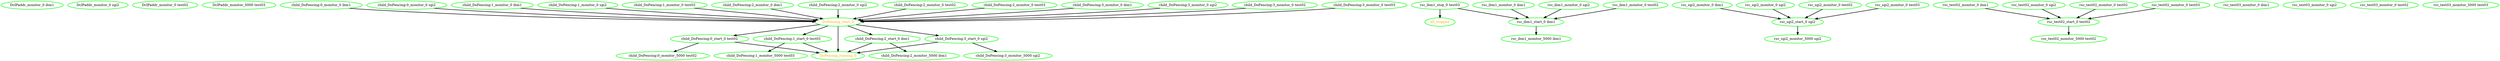  digraph "g" {
"DcIPaddr_monitor_0 ibm1" [ style=bold color="green" fontcolor="black" ]
"DcIPaddr_monitor_0 sgi2" [ style=bold color="green" fontcolor="black" ]
"DcIPaddr_monitor_0 test02" [ style=bold color="green" fontcolor="black" ]
"DcIPaddr_monitor_5000 test03" [ style=bold color="green" fontcolor="black" ]
"DoFencing_running_0" [ style=bold color="green" fontcolor="orange" ]
"DoFencing_start_0" -> "DoFencing_running_0" [ style = bold]
"DoFencing_start_0" -> "child_DoFencing:0_start_0 test02" [ style = bold]
"DoFencing_start_0" -> "child_DoFencing:1_start_0 test03" [ style = bold]
"DoFencing_start_0" -> "child_DoFencing:2_start_0 ibm1" [ style = bold]
"DoFencing_start_0" -> "child_DoFencing:3_start_0 sgi2" [ style = bold]
"DoFencing_start_0" [ style=bold color="green" fontcolor="orange" ]
"all_stopped" [ style=bold color="green" fontcolor="orange" ]
"child_DoFencing:0_monitor_0 ibm1" -> "DoFencing_start_0" [ style = bold]
"child_DoFencing:0_monitor_0 ibm1" [ style=bold color="green" fontcolor="black" ]
"child_DoFencing:0_monitor_0 sgi2" -> "DoFencing_start_0" [ style = bold]
"child_DoFencing:0_monitor_0 sgi2" [ style=bold color="green" fontcolor="black" ]
"child_DoFencing:0_monitor_5000 test02" [ style=bold color="green" fontcolor="black" ]
"child_DoFencing:0_start_0 test02" -> "DoFencing_running_0" [ style = bold]
"child_DoFencing:0_start_0 test02" -> "child_DoFencing:0_monitor_5000 test02" [ style = bold]
"child_DoFencing:0_start_0 test02" [ style=bold color="green" fontcolor="black" ]
"child_DoFencing:1_monitor_0 ibm1" -> "DoFencing_start_0" [ style = bold]
"child_DoFencing:1_monitor_0 ibm1" [ style=bold color="green" fontcolor="black" ]
"child_DoFencing:1_monitor_0 sgi2" -> "DoFencing_start_0" [ style = bold]
"child_DoFencing:1_monitor_0 sgi2" [ style=bold color="green" fontcolor="black" ]
"child_DoFencing:1_monitor_0 test02" -> "DoFencing_start_0" [ style = bold]
"child_DoFencing:1_monitor_0 test02" [ style=bold color="green" fontcolor="black" ]
"child_DoFencing:1_monitor_5000 test03" [ style=bold color="green" fontcolor="black" ]
"child_DoFencing:1_start_0 test03" -> "DoFencing_running_0" [ style = bold]
"child_DoFencing:1_start_0 test03" -> "child_DoFencing:1_monitor_5000 test03" [ style = bold]
"child_DoFencing:1_start_0 test03" [ style=bold color="green" fontcolor="black" ]
"child_DoFencing:2_monitor_0 ibm1" -> "DoFencing_start_0" [ style = bold]
"child_DoFencing:2_monitor_0 ibm1" [ style=bold color="green" fontcolor="black" ]
"child_DoFencing:2_monitor_0 sgi2" -> "DoFencing_start_0" [ style = bold]
"child_DoFencing:2_monitor_0 sgi2" [ style=bold color="green" fontcolor="black" ]
"child_DoFencing:2_monitor_0 test02" -> "DoFencing_start_0" [ style = bold]
"child_DoFencing:2_monitor_0 test02" [ style=bold color="green" fontcolor="black" ]
"child_DoFencing:2_monitor_0 test03" -> "DoFencing_start_0" [ style = bold]
"child_DoFencing:2_monitor_0 test03" [ style=bold color="green" fontcolor="black" ]
"child_DoFencing:2_monitor_5000 ibm1" [ style=bold color="green" fontcolor="black" ]
"child_DoFencing:2_start_0 ibm1" -> "DoFencing_running_0" [ style = bold]
"child_DoFencing:2_start_0 ibm1" -> "child_DoFencing:2_monitor_5000 ibm1" [ style = bold]
"child_DoFencing:2_start_0 ibm1" [ style=bold color="green" fontcolor="black" ]
"child_DoFencing:3_monitor_0 ibm1" -> "DoFencing_start_0" [ style = bold]
"child_DoFencing:3_monitor_0 ibm1" [ style=bold color="green" fontcolor="black" ]
"child_DoFencing:3_monitor_0 sgi2" -> "DoFencing_start_0" [ style = bold]
"child_DoFencing:3_monitor_0 sgi2" [ style=bold color="green" fontcolor="black" ]
"child_DoFencing:3_monitor_0 test02" -> "DoFencing_start_0" [ style = bold]
"child_DoFencing:3_monitor_0 test02" [ style=bold color="green" fontcolor="black" ]
"child_DoFencing:3_monitor_0 test03" -> "DoFencing_start_0" [ style = bold]
"child_DoFencing:3_monitor_0 test03" [ style=bold color="green" fontcolor="black" ]
"child_DoFencing:3_monitor_5000 sgi2" [ style=bold color="green" fontcolor="black" ]
"child_DoFencing:3_start_0 sgi2" -> "DoFencing_running_0" [ style = bold]
"child_DoFencing:3_start_0 sgi2" -> "child_DoFencing:3_monitor_5000 sgi2" [ style = bold]
"child_DoFencing:3_start_0 sgi2" [ style=bold color="green" fontcolor="black" ]
"rsc_ibm1_monitor_0 ibm1" -> "rsc_ibm1_start_0 ibm1" [ style = bold]
"rsc_ibm1_monitor_0 ibm1" [ style=bold color="green" fontcolor="black" ]
"rsc_ibm1_monitor_0 sgi2" -> "rsc_ibm1_start_0 ibm1" [ style = bold]
"rsc_ibm1_monitor_0 sgi2" [ style=bold color="green" fontcolor="black" ]
"rsc_ibm1_monitor_0 test02" -> "rsc_ibm1_start_0 ibm1" [ style = bold]
"rsc_ibm1_monitor_0 test02" [ style=bold color="green" fontcolor="black" ]
"rsc_ibm1_monitor_5000 ibm1" [ style=bold color="green" fontcolor="black" ]
"rsc_ibm1_start_0 ibm1" -> "rsc_ibm1_monitor_5000 ibm1" [ style = bold]
"rsc_ibm1_start_0 ibm1" [ style=bold color="green" fontcolor="black" ]
"rsc_ibm1_stop_0 test03" -> "all_stopped" [ style = bold]
"rsc_ibm1_stop_0 test03" -> "rsc_ibm1_start_0 ibm1" [ style = bold]
"rsc_ibm1_stop_0 test03" [ style=bold color="green" fontcolor="black" ]
"rsc_sgi2_monitor_0 ibm1" -> "rsc_sgi2_start_0 sgi2" [ style = bold]
"rsc_sgi2_monitor_0 ibm1" [ style=bold color="green" fontcolor="black" ]
"rsc_sgi2_monitor_0 sgi2" -> "rsc_sgi2_start_0 sgi2" [ style = bold]
"rsc_sgi2_monitor_0 sgi2" [ style=bold color="green" fontcolor="black" ]
"rsc_sgi2_monitor_0 test02" -> "rsc_sgi2_start_0 sgi2" [ style = bold]
"rsc_sgi2_monitor_0 test02" [ style=bold color="green" fontcolor="black" ]
"rsc_sgi2_monitor_0 test03" -> "rsc_sgi2_start_0 sgi2" [ style = bold]
"rsc_sgi2_monitor_0 test03" [ style=bold color="green" fontcolor="black" ]
"rsc_sgi2_monitor_5000 sgi2" [ style=bold color="green" fontcolor="black" ]
"rsc_sgi2_start_0 sgi2" -> "rsc_sgi2_monitor_5000 sgi2" [ style = bold]
"rsc_sgi2_start_0 sgi2" [ style=bold color="green" fontcolor="black" ]
"rsc_test02_monitor_0 ibm1" -> "rsc_test02_start_0 test02" [ style = bold]
"rsc_test02_monitor_0 ibm1" [ style=bold color="green" fontcolor="black" ]
"rsc_test02_monitor_0 sgi2" -> "rsc_test02_start_0 test02" [ style = bold]
"rsc_test02_monitor_0 sgi2" [ style=bold color="green" fontcolor="black" ]
"rsc_test02_monitor_0 test02" -> "rsc_test02_start_0 test02" [ style = bold]
"rsc_test02_monitor_0 test02" [ style=bold color="green" fontcolor="black" ]
"rsc_test02_monitor_0 test03" -> "rsc_test02_start_0 test02" [ style = bold]
"rsc_test02_monitor_0 test03" [ style=bold color="green" fontcolor="black" ]
"rsc_test02_monitor_5000 test02" [ style=bold color="green" fontcolor="black" ]
"rsc_test02_start_0 test02" -> "rsc_test02_monitor_5000 test02" [ style = bold]
"rsc_test02_start_0 test02" [ style=bold color="green" fontcolor="black" ]
"rsc_test03_monitor_0 ibm1" [ style=bold color="green" fontcolor="black" ]
"rsc_test03_monitor_0 sgi2" [ style=bold color="green" fontcolor="black" ]
"rsc_test03_monitor_0 test02" [ style=bold color="green" fontcolor="black" ]
"rsc_test03_monitor_5000 test03" [ style=bold color="green" fontcolor="black" ]
}
